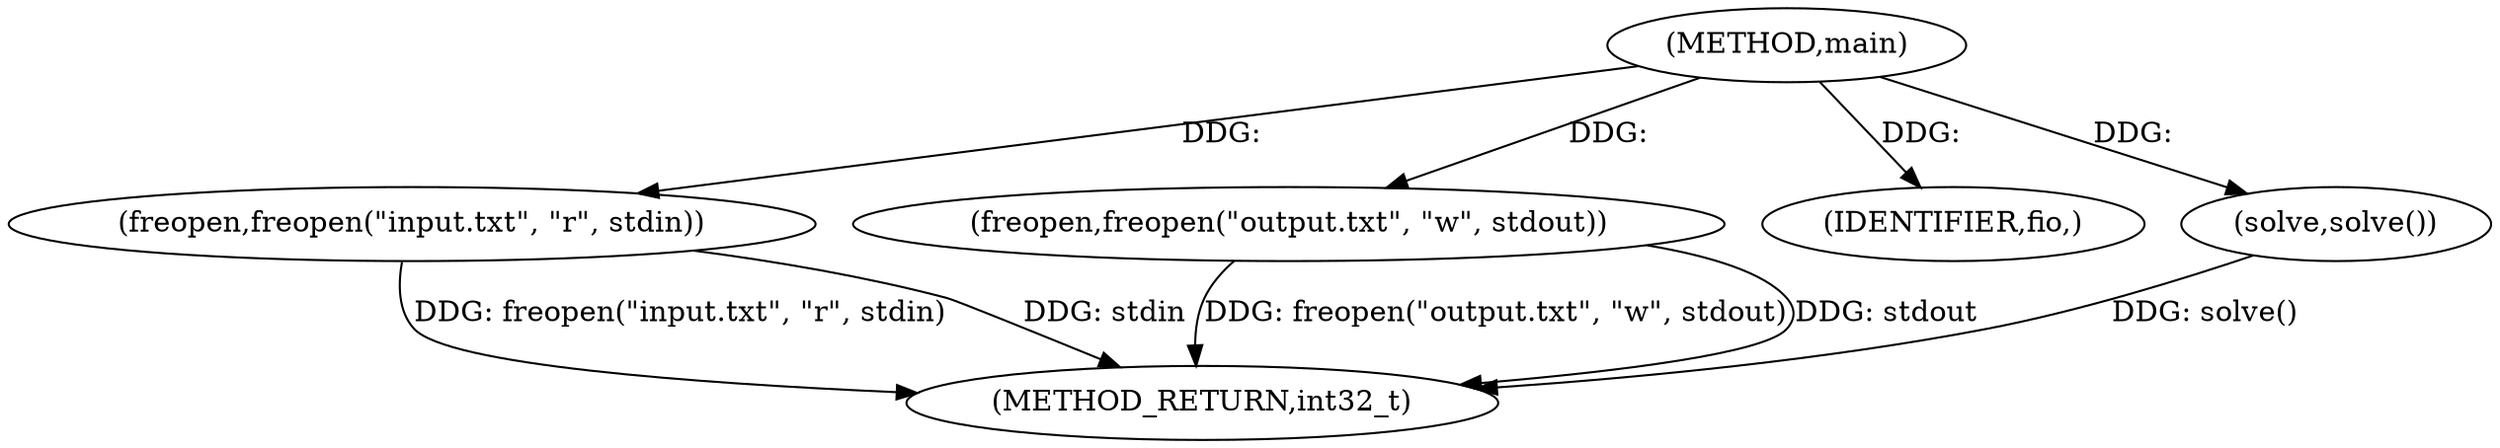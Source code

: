 digraph "main" {  
"1000611" [label = "(METHOD,main)" ]
"1000623" [label = "(METHOD_RETURN,int32_t)" ]
"1000613" [label = "(freopen,freopen(\"input.txt\", \"r\", stdin))" ]
"1000617" [label = "(freopen,freopen(\"output.txt\", \"w\", stdout))" ]
"1000621" [label = "(IDENTIFIER,fio,)" ]
"1000622" [label = "(solve,solve())" ]
  "1000613" -> "1000623"  [ label = "DDG: freopen(\"input.txt\", \"r\", stdin)"] 
  "1000617" -> "1000623"  [ label = "DDG: freopen(\"output.txt\", \"w\", stdout)"] 
  "1000622" -> "1000623"  [ label = "DDG: solve()"] 
  "1000617" -> "1000623"  [ label = "DDG: stdout"] 
  "1000613" -> "1000623"  [ label = "DDG: stdin"] 
  "1000611" -> "1000621"  [ label = "DDG: "] 
  "1000611" -> "1000622"  [ label = "DDG: "] 
  "1000611" -> "1000613"  [ label = "DDG: "] 
  "1000611" -> "1000617"  [ label = "DDG: "] 
}

